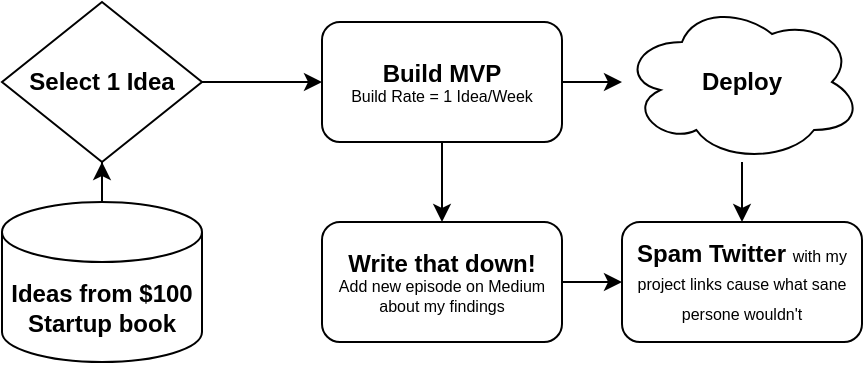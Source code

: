 <mxfile version="14.6.1" type="github">
  <diagram id="JAptR_LXG-9GPQH1fRH9" name="Page-1">
    <mxGraphModel dx="910" dy="549" grid="1" gridSize="10" guides="1" tooltips="1" connect="1" arrows="1" fold="1" page="1" pageScale="1" pageWidth="850" pageHeight="1100" math="0" shadow="0">
      <root>
        <mxCell id="0" />
        <mxCell id="1" parent="0" />
        <mxCell id="wzNSeh43z7LLWpFK6pi3-24" style="edgeStyle=orthogonalEdgeStyle;rounded=0;orthogonalLoop=1;jettySize=auto;html=1;" edge="1" parent="1" source="wzNSeh43z7LLWpFK6pi3-1" target="wzNSeh43z7LLWpFK6pi3-23">
          <mxGeometry relative="1" as="geometry" />
        </mxCell>
        <mxCell id="wzNSeh43z7LLWpFK6pi3-1" value="&lt;b&gt;Ideas from $100 Startup book&lt;/b&gt;" style="shape=cylinder3;whiteSpace=wrap;html=1;boundedLbl=1;backgroundOutline=1;size=15;" vertex="1" parent="1">
          <mxGeometry x="100" y="480" width="100" height="80" as="geometry" />
        </mxCell>
        <mxCell id="wzNSeh43z7LLWpFK6pi3-11" style="edgeStyle=orthogonalEdgeStyle;rounded=0;orthogonalLoop=1;jettySize=auto;html=1;" edge="1" parent="1" source="wzNSeh43z7LLWpFK6pi3-4" target="wzNSeh43z7LLWpFK6pi3-10">
          <mxGeometry relative="1" as="geometry" />
        </mxCell>
        <mxCell id="wzNSeh43z7LLWpFK6pi3-12" style="edgeStyle=orthogonalEdgeStyle;rounded=0;orthogonalLoop=1;jettySize=auto;html=1;entryX=0.5;entryY=0;entryDx=0;entryDy=0;" edge="1" parent="1" source="wzNSeh43z7LLWpFK6pi3-4" target="wzNSeh43z7LLWpFK6pi3-7">
          <mxGeometry relative="1" as="geometry" />
        </mxCell>
        <mxCell id="wzNSeh43z7LLWpFK6pi3-4" value="&lt;div&gt;&lt;b&gt;Build MVP&lt;/b&gt;&lt;/div&gt;&lt;div style=&quot;font-size: 8px&quot;&gt;&lt;font style=&quot;font-size: 8px&quot;&gt;Build Rate = 1 Idea/Week&lt;/font&gt;&lt;/div&gt;" style="rounded=1;whiteSpace=wrap;html=1;" vertex="1" parent="1">
          <mxGeometry x="260" y="390" width="120" height="60" as="geometry" />
        </mxCell>
        <mxCell id="wzNSeh43z7LLWpFK6pi3-20" style="edgeStyle=orthogonalEdgeStyle;rounded=0;orthogonalLoop=1;jettySize=auto;html=1;entryX=0;entryY=0.5;entryDx=0;entryDy=0;" edge="1" parent="1" source="wzNSeh43z7LLWpFK6pi3-7" target="wzNSeh43z7LLWpFK6pi3-15">
          <mxGeometry relative="1" as="geometry" />
        </mxCell>
        <mxCell id="wzNSeh43z7LLWpFK6pi3-7" value="&lt;div style=&quot;font-size: 8px&quot;&gt;&lt;font size=&quot;1&quot;&gt;&lt;b style=&quot;font-size: 12px&quot;&gt;Write that down!&lt;/b&gt;&lt;/font&gt;&lt;/div&gt;&lt;div style=&quot;font-size: 8px&quot;&gt;&lt;font style=&quot;font-size: 8px&quot;&gt;&lt;b&gt;&lt;/b&gt;&lt;/font&gt;Add new episode on Medium about my findings&lt;/div&gt;" style="rounded=1;whiteSpace=wrap;html=1;" vertex="1" parent="1">
          <mxGeometry x="260" y="490" width="120" height="60" as="geometry" />
        </mxCell>
        <mxCell id="wzNSeh43z7LLWpFK6pi3-21" style="edgeStyle=orthogonalEdgeStyle;rounded=0;orthogonalLoop=1;jettySize=auto;html=1;entryX=0.5;entryY=0;entryDx=0;entryDy=0;" edge="1" parent="1" source="wzNSeh43z7LLWpFK6pi3-10" target="wzNSeh43z7LLWpFK6pi3-15">
          <mxGeometry relative="1" as="geometry" />
        </mxCell>
        <mxCell id="wzNSeh43z7LLWpFK6pi3-10" value="&lt;b&gt;Deploy&lt;/b&gt;" style="ellipse;shape=cloud;whiteSpace=wrap;html=1;" vertex="1" parent="1">
          <mxGeometry x="410" y="380" width="120" height="80" as="geometry" />
        </mxCell>
        <mxCell id="wzNSeh43z7LLWpFK6pi3-15" value="&lt;b&gt;Spam Twitter&lt;/b&gt; &lt;font style=&quot;font-size: 8px&quot;&gt;with my project links cause what sane persone wouldn&#39;t&lt;/font&gt;" style="rounded=1;whiteSpace=wrap;html=1;" vertex="1" parent="1">
          <mxGeometry x="410" y="490" width="120" height="60" as="geometry" />
        </mxCell>
        <mxCell id="wzNSeh43z7LLWpFK6pi3-25" style="edgeStyle=orthogonalEdgeStyle;rounded=0;orthogonalLoop=1;jettySize=auto;html=1;entryX=0;entryY=0.5;entryDx=0;entryDy=0;" edge="1" parent="1" source="wzNSeh43z7LLWpFK6pi3-23" target="wzNSeh43z7LLWpFK6pi3-4">
          <mxGeometry relative="1" as="geometry" />
        </mxCell>
        <mxCell id="wzNSeh43z7LLWpFK6pi3-23" value="&lt;b&gt;Select 1 Idea&lt;br&gt;&lt;/b&gt;" style="rhombus;whiteSpace=wrap;html=1;" vertex="1" parent="1">
          <mxGeometry x="100" y="380" width="100" height="80" as="geometry" />
        </mxCell>
      </root>
    </mxGraphModel>
  </diagram>
</mxfile>
